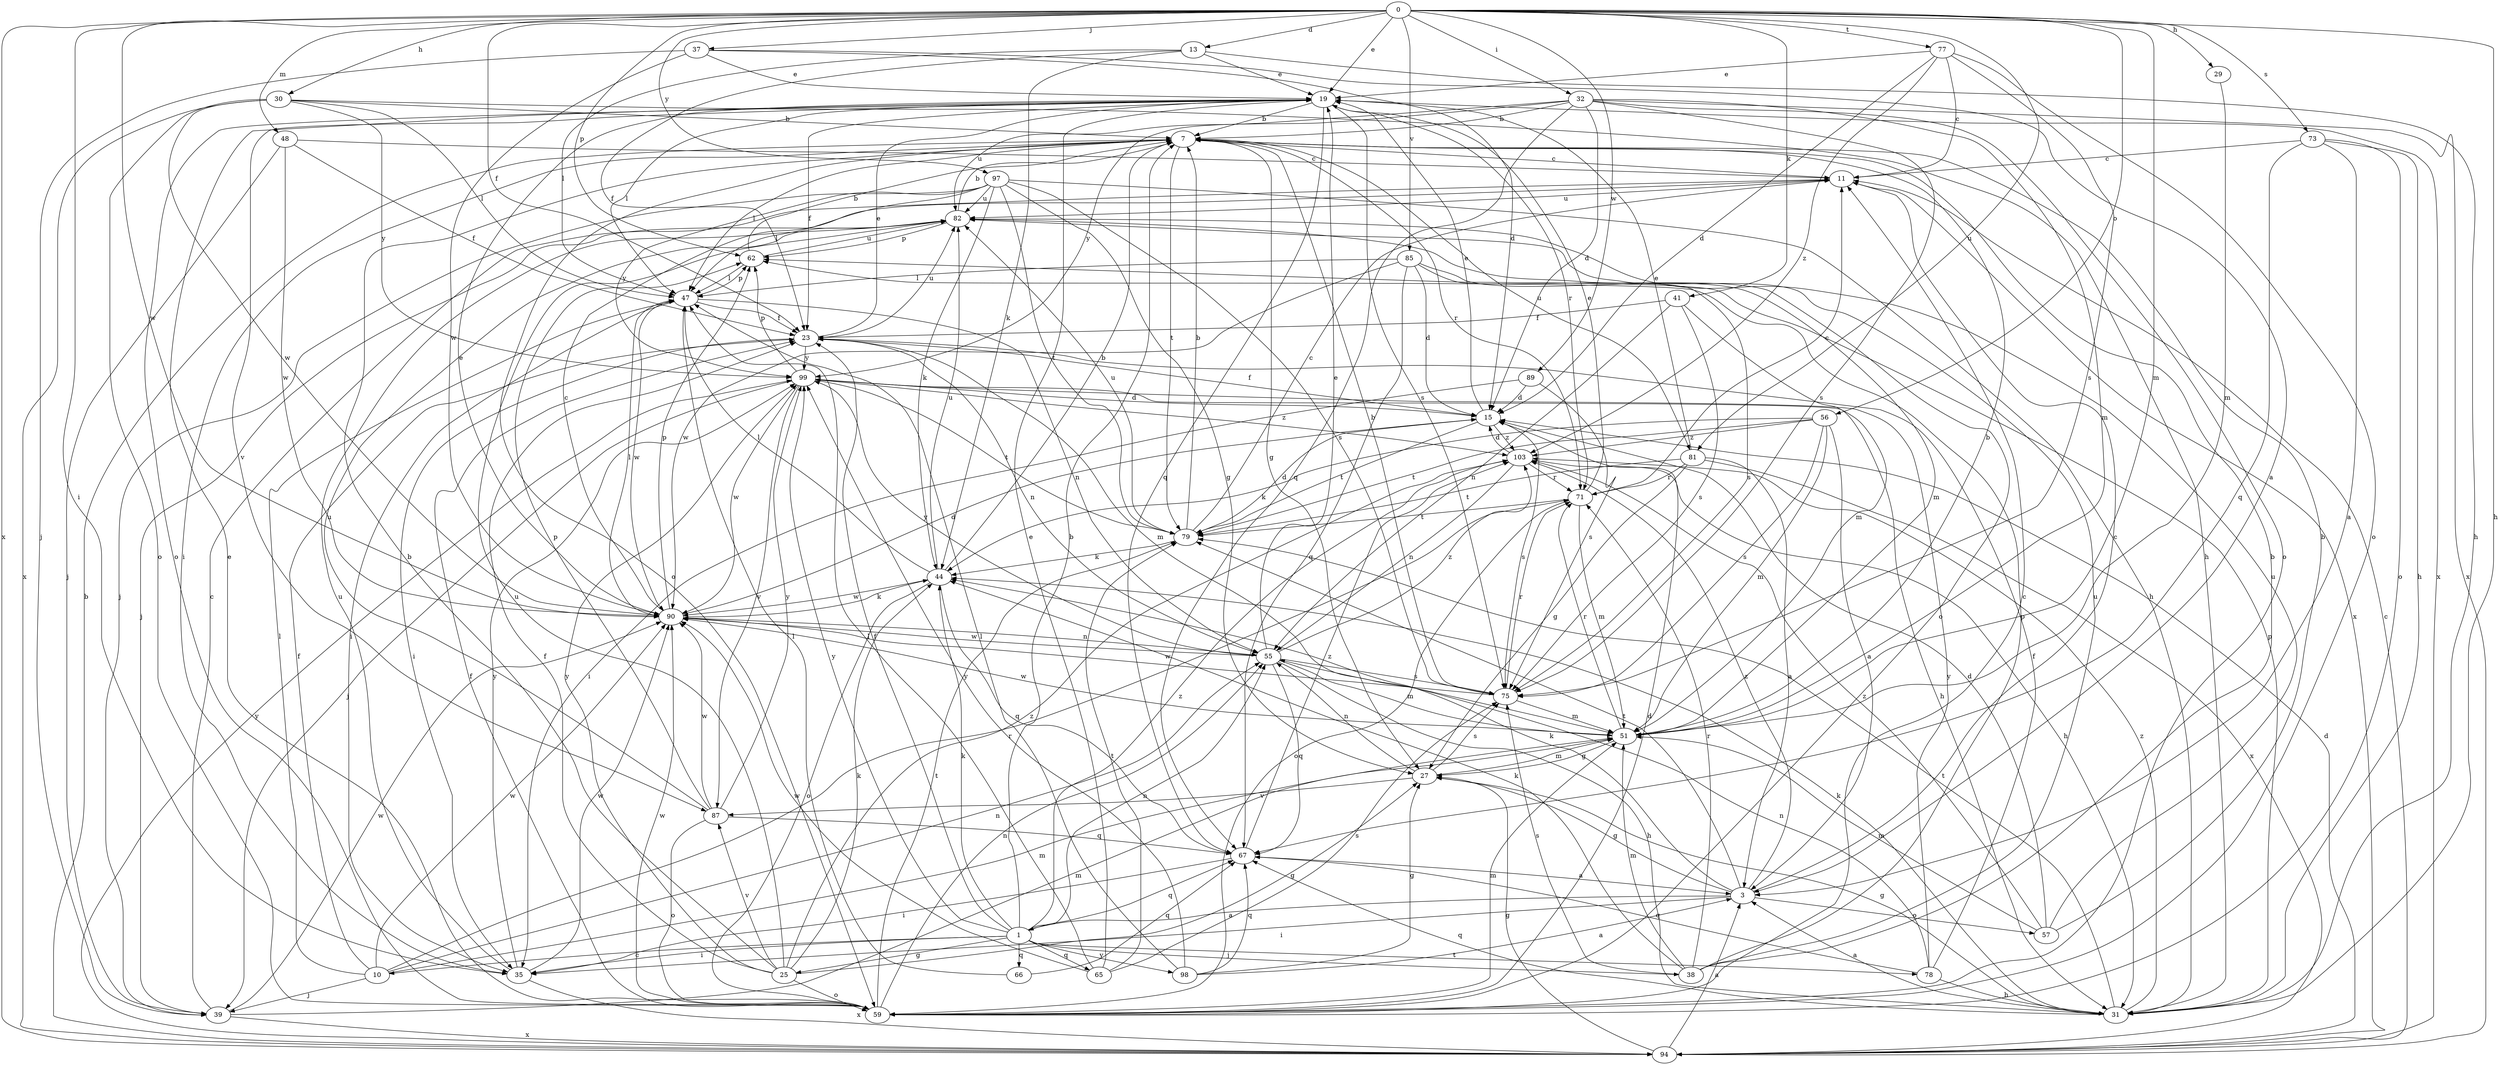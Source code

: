 strict digraph  {
0;
1;
3;
7;
10;
11;
13;
15;
19;
23;
25;
27;
29;
30;
31;
32;
35;
37;
38;
39;
41;
44;
47;
48;
51;
55;
56;
57;
59;
62;
65;
66;
67;
71;
73;
75;
77;
78;
79;
81;
82;
85;
87;
89;
90;
94;
97;
98;
99;
103;
0 -> 13  [label=d];
0 -> 19  [label=e];
0 -> 23  [label=f];
0 -> 29  [label=h];
0 -> 30  [label=h];
0 -> 31  [label=h];
0 -> 32  [label=i];
0 -> 35  [label=i];
0 -> 37  [label=j];
0 -> 41  [label=k];
0 -> 48  [label=m];
0 -> 51  [label=m];
0 -> 56  [label=o];
0 -> 62  [label=p];
0 -> 73  [label=s];
0 -> 77  [label=t];
0 -> 81  [label=u];
0 -> 85  [label=v];
0 -> 89  [label=w];
0 -> 90  [label=w];
0 -> 94  [label=x];
0 -> 97  [label=y];
1 -> 7  [label=b];
1 -> 10  [label=c];
1 -> 23  [label=f];
1 -> 25  [label=g];
1 -> 35  [label=i];
1 -> 38  [label=j];
1 -> 44  [label=k];
1 -> 55  [label=n];
1 -> 65  [label=q];
1 -> 66  [label=q];
1 -> 67  [label=q];
1 -> 78  [label=t];
1 -> 98  [label=y];
1 -> 99  [label=y];
1 -> 103  [label=z];
3 -> 1  [label=a];
3 -> 11  [label=c];
3 -> 27  [label=g];
3 -> 35  [label=i];
3 -> 44  [label=k];
3 -> 57  [label=o];
3 -> 79  [label=t];
3 -> 103  [label=z];
7 -> 11  [label=c];
7 -> 27  [label=g];
7 -> 35  [label=i];
7 -> 47  [label=l];
7 -> 59  [label=o];
7 -> 71  [label=r];
7 -> 79  [label=t];
7 -> 81  [label=u];
10 -> 23  [label=f];
10 -> 39  [label=j];
10 -> 47  [label=l];
10 -> 51  [label=m];
10 -> 55  [label=n];
10 -> 71  [label=r];
10 -> 90  [label=w];
11 -> 82  [label=u];
11 -> 94  [label=x];
13 -> 19  [label=e];
13 -> 23  [label=f];
13 -> 31  [label=h];
13 -> 44  [label=k];
13 -> 47  [label=l];
15 -> 19  [label=e];
15 -> 23  [label=f];
15 -> 75  [label=s];
15 -> 79  [label=t];
15 -> 103  [label=z];
19 -> 7  [label=b];
19 -> 23  [label=f];
19 -> 47  [label=l];
19 -> 59  [label=o];
19 -> 67  [label=q];
19 -> 71  [label=r];
19 -> 75  [label=s];
19 -> 87  [label=v];
19 -> 94  [label=x];
23 -> 19  [label=e];
23 -> 35  [label=i];
23 -> 51  [label=m];
23 -> 55  [label=n];
23 -> 82  [label=u];
23 -> 99  [label=y];
25 -> 7  [label=b];
25 -> 23  [label=f];
25 -> 27  [label=g];
25 -> 44  [label=k];
25 -> 59  [label=o];
25 -> 82  [label=u];
25 -> 87  [label=v];
25 -> 99  [label=y];
25 -> 103  [label=z];
27 -> 51  [label=m];
27 -> 55  [label=n];
27 -> 75  [label=s];
27 -> 87  [label=v];
29 -> 51  [label=m];
30 -> 7  [label=b];
30 -> 31  [label=h];
30 -> 47  [label=l];
30 -> 59  [label=o];
30 -> 90  [label=w];
30 -> 94  [label=x];
30 -> 99  [label=y];
31 -> 3  [label=a];
31 -> 27  [label=g];
31 -> 44  [label=k];
31 -> 62  [label=p];
31 -> 67  [label=q];
31 -> 79  [label=t];
31 -> 103  [label=z];
32 -> 7  [label=b];
32 -> 15  [label=d];
32 -> 51  [label=m];
32 -> 59  [label=o];
32 -> 67  [label=q];
32 -> 75  [label=s];
32 -> 82  [label=u];
32 -> 94  [label=x];
32 -> 99  [label=y];
35 -> 82  [label=u];
35 -> 90  [label=w];
35 -> 94  [label=x];
35 -> 99  [label=y];
37 -> 3  [label=a];
37 -> 15  [label=d];
37 -> 19  [label=e];
37 -> 39  [label=j];
37 -> 90  [label=w];
38 -> 7  [label=b];
38 -> 44  [label=k];
38 -> 51  [label=m];
38 -> 62  [label=p];
38 -> 71  [label=r];
38 -> 75  [label=s];
38 -> 82  [label=u];
39 -> 11  [label=c];
39 -> 51  [label=m];
39 -> 90  [label=w];
39 -> 94  [label=x];
41 -> 23  [label=f];
41 -> 51  [label=m];
41 -> 55  [label=n];
41 -> 75  [label=s];
44 -> 7  [label=b];
44 -> 47  [label=l];
44 -> 59  [label=o];
44 -> 67  [label=q];
44 -> 82  [label=u];
44 -> 90  [label=w];
47 -> 23  [label=f];
47 -> 35  [label=i];
47 -> 55  [label=n];
47 -> 62  [label=p];
47 -> 90  [label=w];
48 -> 11  [label=c];
48 -> 23  [label=f];
48 -> 39  [label=j];
48 -> 90  [label=w];
51 -> 7  [label=b];
51 -> 27  [label=g];
51 -> 71  [label=r];
51 -> 90  [label=w];
55 -> 19  [label=e];
55 -> 31  [label=h];
55 -> 51  [label=m];
55 -> 67  [label=q];
55 -> 75  [label=s];
55 -> 90  [label=w];
55 -> 99  [label=y];
55 -> 103  [label=z];
56 -> 3  [label=a];
56 -> 44  [label=k];
56 -> 51  [label=m];
56 -> 75  [label=s];
56 -> 79  [label=t];
56 -> 103  [label=z];
57 -> 7  [label=b];
57 -> 15  [label=d];
57 -> 51  [label=m];
57 -> 82  [label=u];
57 -> 103  [label=z];
59 -> 11  [label=c];
59 -> 15  [label=d];
59 -> 19  [label=e];
59 -> 23  [label=f];
59 -> 51  [label=m];
59 -> 55  [label=n];
59 -> 79  [label=t];
59 -> 90  [label=w];
62 -> 7  [label=b];
62 -> 47  [label=l];
62 -> 82  [label=u];
65 -> 19  [label=e];
65 -> 47  [label=l];
65 -> 75  [label=s];
65 -> 79  [label=t];
65 -> 90  [label=w];
66 -> 47  [label=l];
66 -> 67  [label=q];
67 -> 3  [label=a];
67 -> 35  [label=i];
67 -> 103  [label=z];
71 -> 11  [label=c];
71 -> 19  [label=e];
71 -> 51  [label=m];
71 -> 59  [label=o];
71 -> 79  [label=t];
73 -> 3  [label=a];
73 -> 11  [label=c];
73 -> 31  [label=h];
73 -> 59  [label=o];
73 -> 67  [label=q];
75 -> 7  [label=b];
75 -> 51  [label=m];
75 -> 71  [label=r];
75 -> 90  [label=w];
77 -> 11  [label=c];
77 -> 15  [label=d];
77 -> 19  [label=e];
77 -> 59  [label=o];
77 -> 75  [label=s];
77 -> 103  [label=z];
78 -> 23  [label=f];
78 -> 31  [label=h];
78 -> 55  [label=n];
78 -> 67  [label=q];
78 -> 99  [label=y];
79 -> 7  [label=b];
79 -> 11  [label=c];
79 -> 15  [label=d];
79 -> 44  [label=k];
79 -> 82  [label=u];
81 -> 3  [label=a];
81 -> 19  [label=e];
81 -> 27  [label=g];
81 -> 71  [label=r];
81 -> 79  [label=t];
81 -> 94  [label=x];
82 -> 7  [label=b];
82 -> 39  [label=j];
82 -> 59  [label=o];
82 -> 62  [label=p];
85 -> 15  [label=d];
85 -> 47  [label=l];
85 -> 51  [label=m];
85 -> 67  [label=q];
85 -> 75  [label=s];
85 -> 90  [label=w];
87 -> 59  [label=o];
87 -> 62  [label=p];
87 -> 67  [label=q];
87 -> 82  [label=u];
87 -> 90  [label=w];
87 -> 99  [label=y];
89 -> 15  [label=d];
89 -> 35  [label=i];
89 -> 75  [label=s];
90 -> 11  [label=c];
90 -> 15  [label=d];
90 -> 19  [label=e];
90 -> 44  [label=k];
90 -> 47  [label=l];
90 -> 55  [label=n];
90 -> 62  [label=p];
94 -> 3  [label=a];
94 -> 7  [label=b];
94 -> 11  [label=c];
94 -> 15  [label=d];
94 -> 27  [label=g];
94 -> 99  [label=y];
97 -> 27  [label=g];
97 -> 31  [label=h];
97 -> 39  [label=j];
97 -> 44  [label=k];
97 -> 47  [label=l];
97 -> 75  [label=s];
97 -> 79  [label=t];
97 -> 82  [label=u];
97 -> 99  [label=y];
98 -> 3  [label=a];
98 -> 27  [label=g];
98 -> 47  [label=l];
98 -> 67  [label=q];
98 -> 99  [label=y];
99 -> 15  [label=d];
99 -> 31  [label=h];
99 -> 39  [label=j];
99 -> 62  [label=p];
99 -> 79  [label=t];
99 -> 87  [label=v];
99 -> 90  [label=w];
99 -> 103  [label=z];
103 -> 15  [label=d];
103 -> 31  [label=h];
103 -> 55  [label=n];
103 -> 71  [label=r];
}
